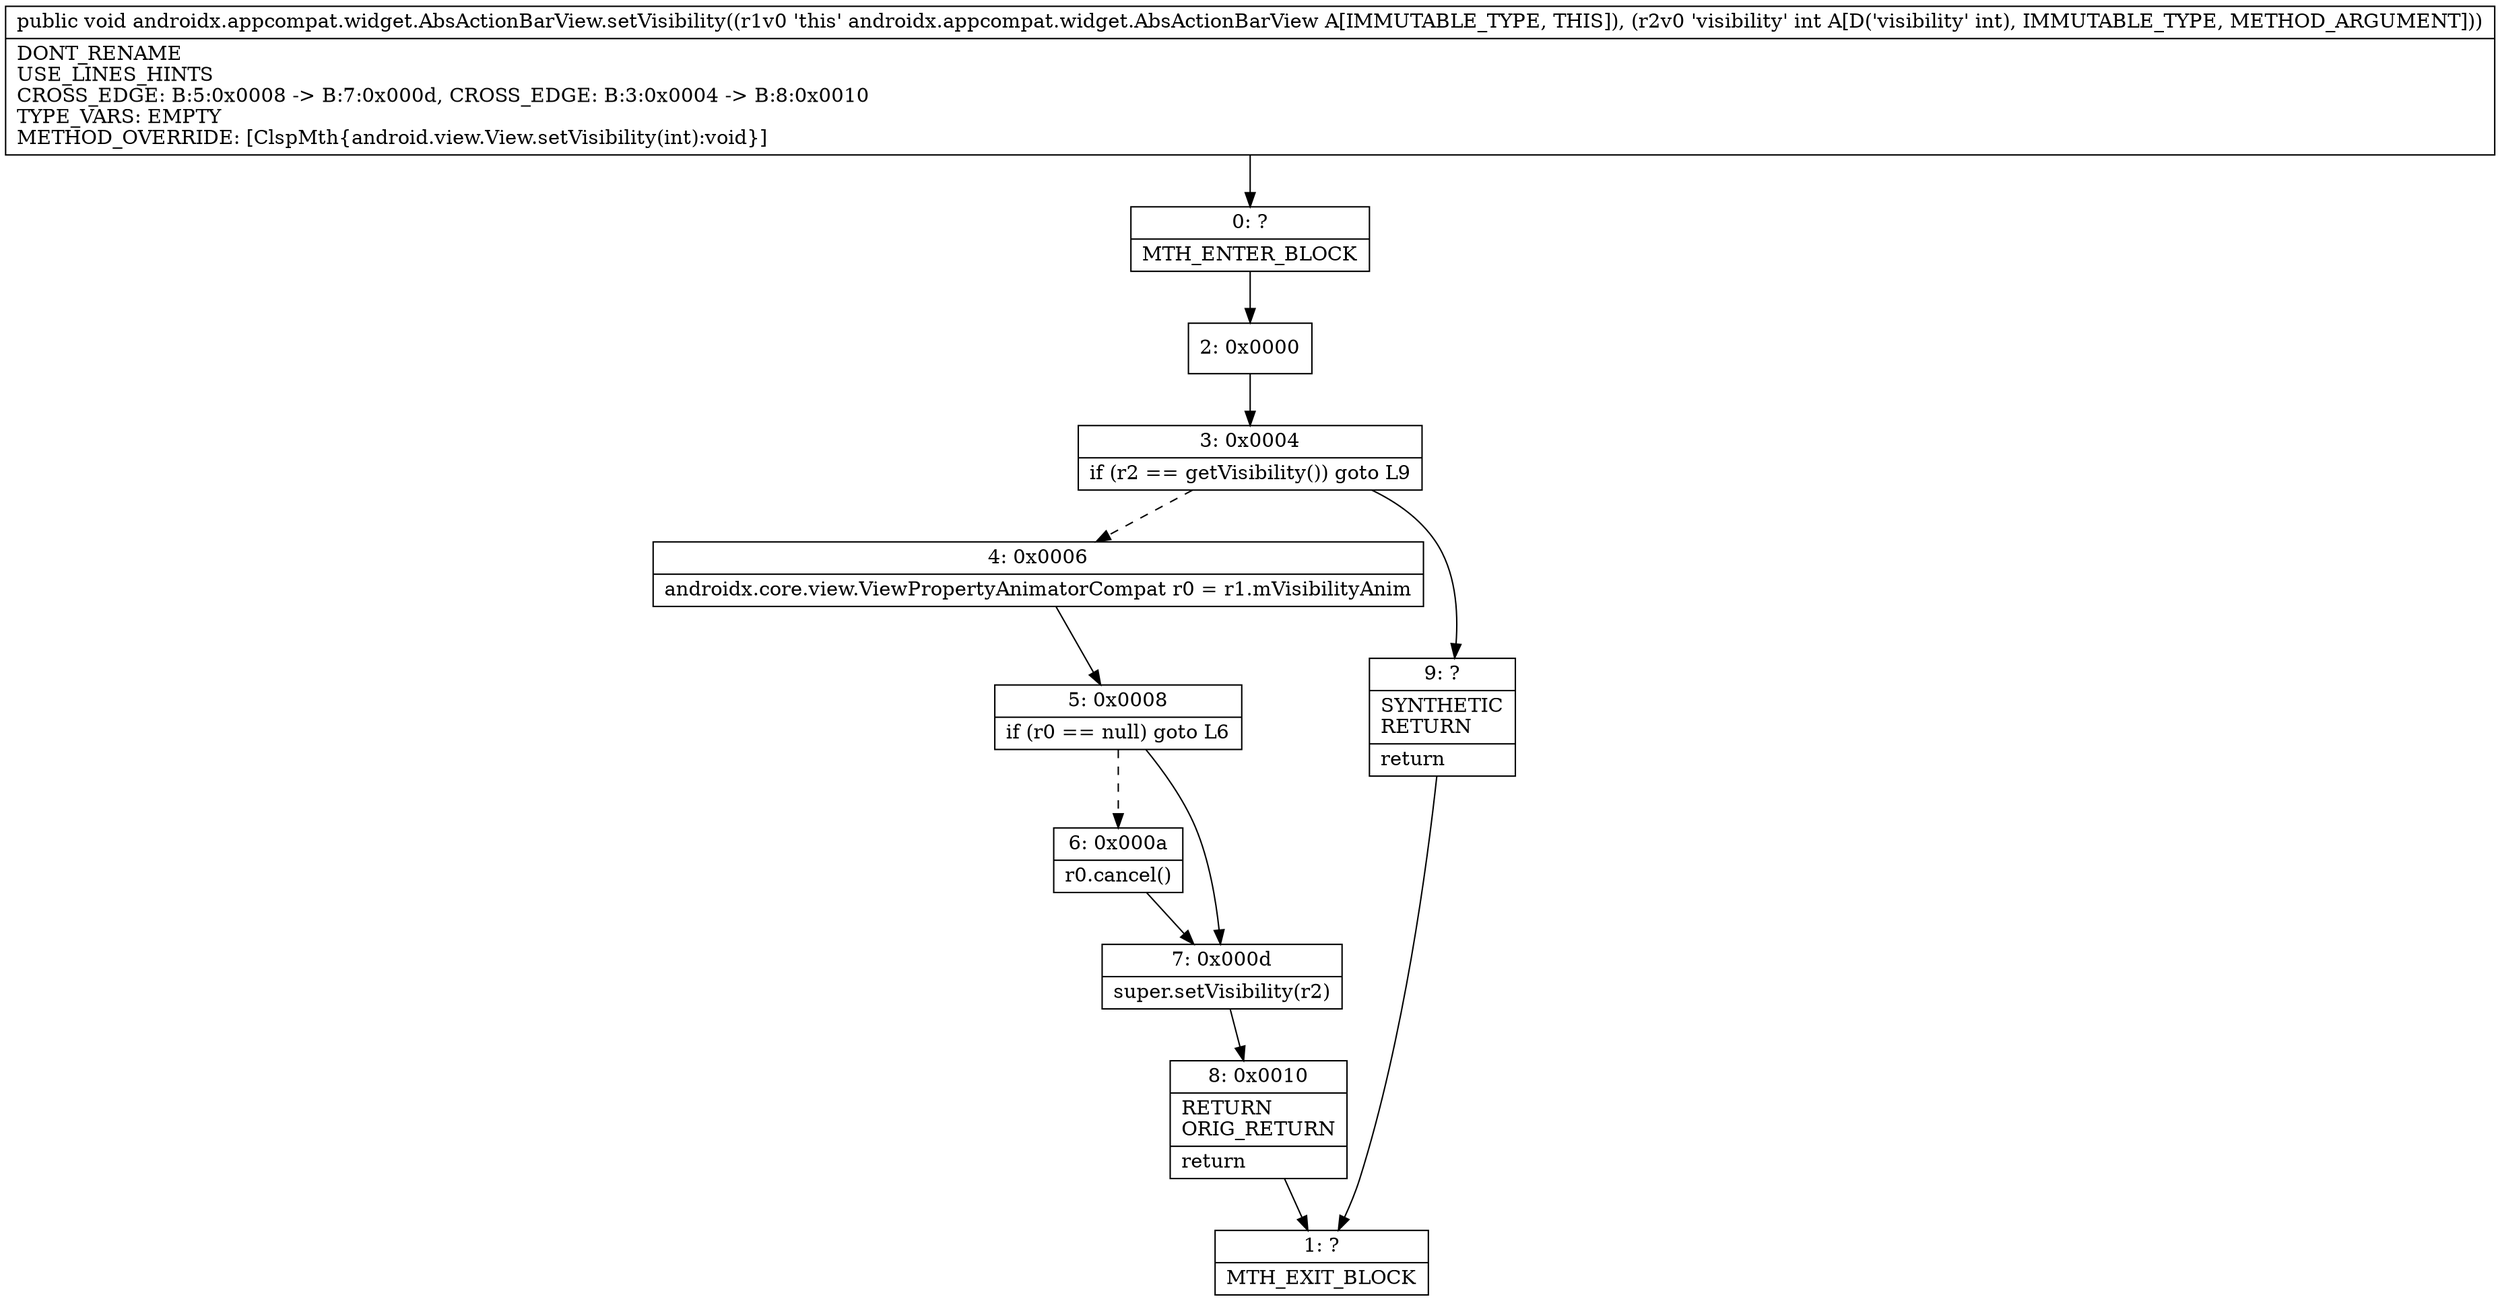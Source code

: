 digraph "CFG forandroidx.appcompat.widget.AbsActionBarView.setVisibility(I)V" {
Node_0 [shape=record,label="{0\:\ ?|MTH_ENTER_BLOCK\l}"];
Node_2 [shape=record,label="{2\:\ 0x0000}"];
Node_3 [shape=record,label="{3\:\ 0x0004|if (r2 == getVisibility()) goto L9\l}"];
Node_4 [shape=record,label="{4\:\ 0x0006|androidx.core.view.ViewPropertyAnimatorCompat r0 = r1.mVisibilityAnim\l}"];
Node_5 [shape=record,label="{5\:\ 0x0008|if (r0 == null) goto L6\l}"];
Node_6 [shape=record,label="{6\:\ 0x000a|r0.cancel()\l}"];
Node_7 [shape=record,label="{7\:\ 0x000d|super.setVisibility(r2)\l}"];
Node_8 [shape=record,label="{8\:\ 0x0010|RETURN\lORIG_RETURN\l|return\l}"];
Node_1 [shape=record,label="{1\:\ ?|MTH_EXIT_BLOCK\l}"];
Node_9 [shape=record,label="{9\:\ ?|SYNTHETIC\lRETURN\l|return\l}"];
MethodNode[shape=record,label="{public void androidx.appcompat.widget.AbsActionBarView.setVisibility((r1v0 'this' androidx.appcompat.widget.AbsActionBarView A[IMMUTABLE_TYPE, THIS]), (r2v0 'visibility' int A[D('visibility' int), IMMUTABLE_TYPE, METHOD_ARGUMENT]))  | DONT_RENAME\lUSE_LINES_HINTS\lCROSS_EDGE: B:5:0x0008 \-\> B:7:0x000d, CROSS_EDGE: B:3:0x0004 \-\> B:8:0x0010\lTYPE_VARS: EMPTY\lMETHOD_OVERRIDE: [ClspMth\{android.view.View.setVisibility(int):void\}]\l}"];
MethodNode -> Node_0;Node_0 -> Node_2;
Node_2 -> Node_3;
Node_3 -> Node_4[style=dashed];
Node_3 -> Node_9;
Node_4 -> Node_5;
Node_5 -> Node_6[style=dashed];
Node_5 -> Node_7;
Node_6 -> Node_7;
Node_7 -> Node_8;
Node_8 -> Node_1;
Node_9 -> Node_1;
}


